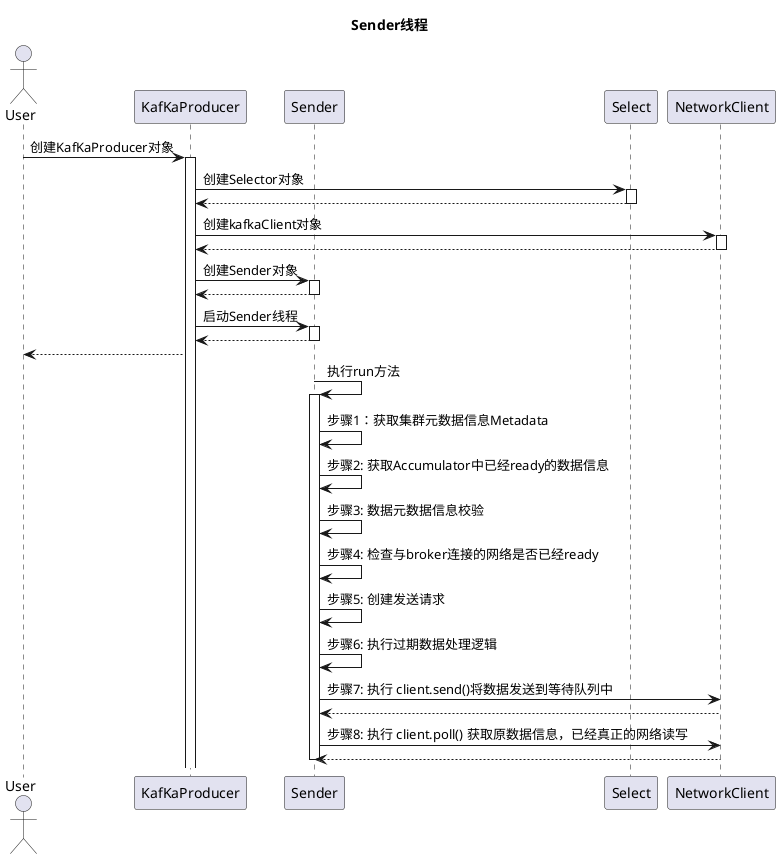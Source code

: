 @startuml
title Sender线程

actor User as u
participant KafKaProducer as kp
participant Sender as s
participant Select as sel
participant NetworkClient as nc

u -> kp: 创建KafKaProducer对象
activate kp

kp -> sel: 创建Selector对象
activate sel
return

kp -> nc: 创建kafkaClient对象
activate nc
return

kp -> s: 创建Sender对象
activate s
return

kp -> s: 启动Sender线程
activate s
return

kp --> u:

s -> s: 执行run方法
activate s
s -> s: 步骤1：获取集群元数据信息Metadata
s -> s: 步骤2: 获取Accumulator中已经ready的数据信息
s -> s: 步骤3: 数据元数据信息校验
s -> s: 步骤4: 检查与broker连接的网络是否已经ready
s -> s: 步骤5: 创建发送请求
s -> s: 步骤6: 执行过期数据处理逻辑
s -> nc: 步骤7: 执行 client.send()将数据发送到等待队列中
nc --> s:
s -> nc: 步骤8: 执行 client.poll() 获取原数据信息，已经真正的网络读写
nc --> s:
deactivate s
@enduml